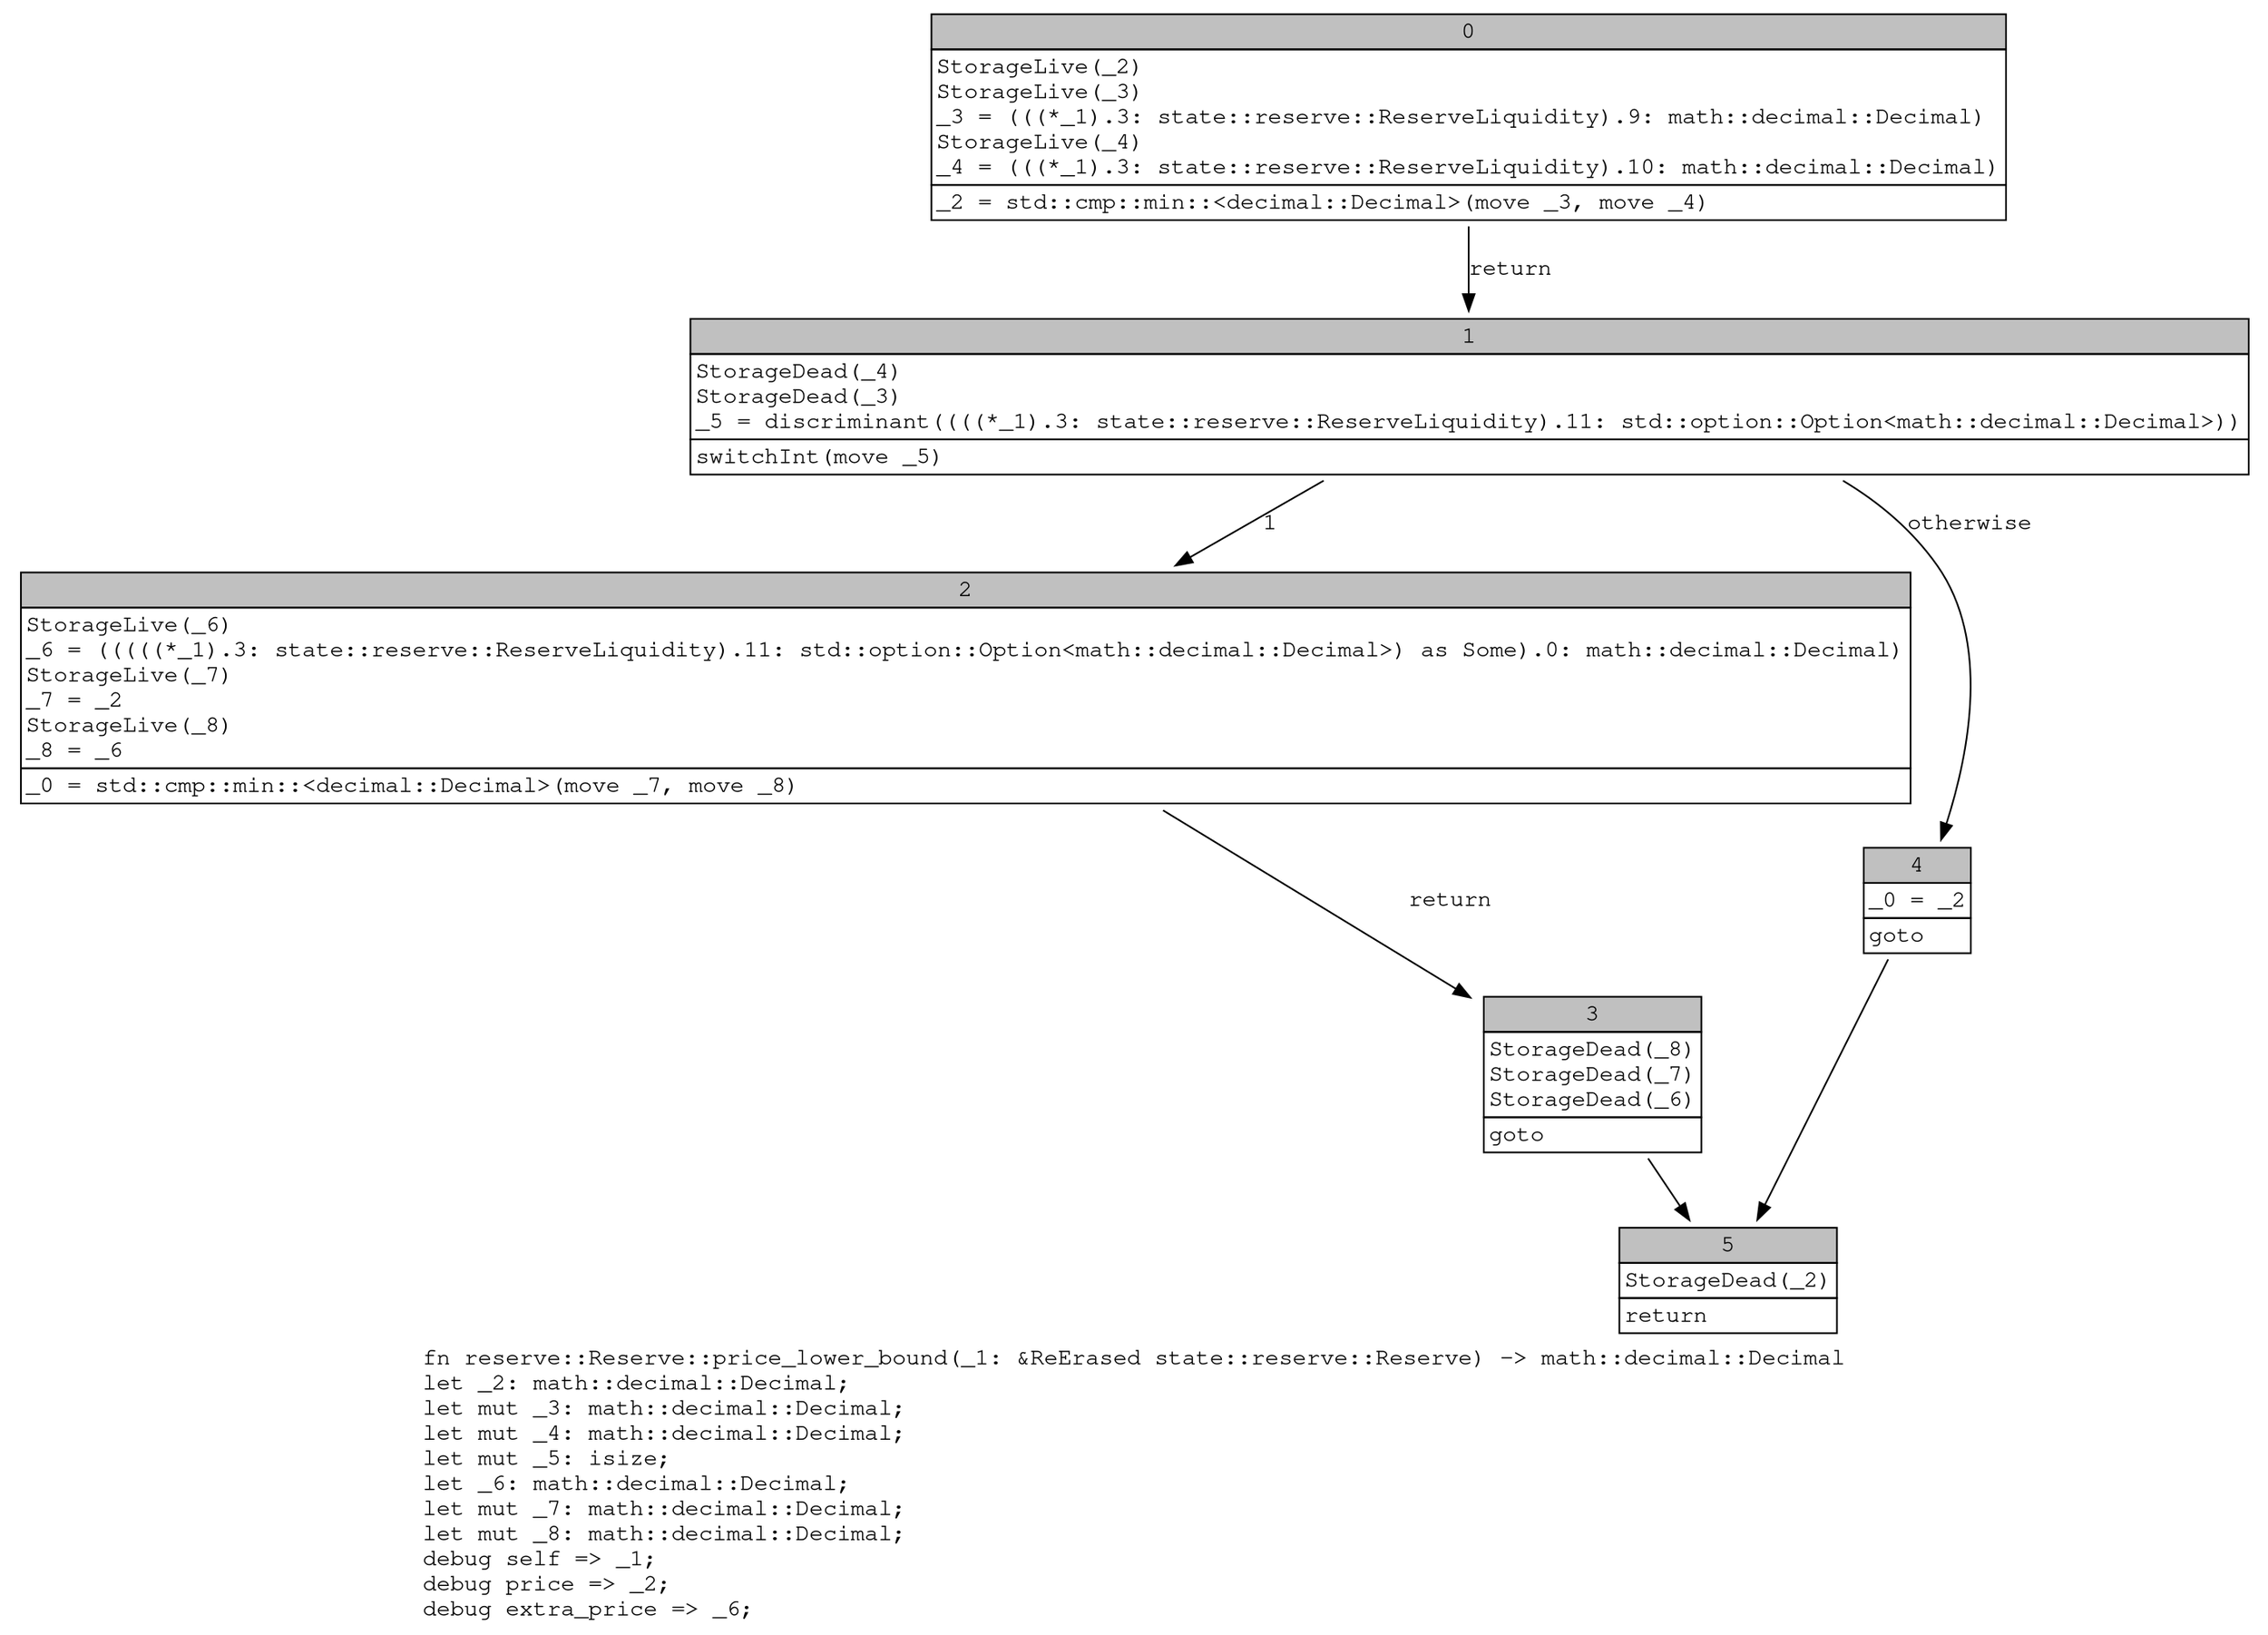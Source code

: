 digraph Mir_0_458 {
    graph [fontname="Courier, monospace"];
    node [fontname="Courier, monospace"];
    edge [fontname="Courier, monospace"];
    label=<fn reserve::Reserve::price_lower_bound(_1: &amp;ReErased state::reserve::Reserve) -&gt; math::decimal::Decimal<br align="left"/>let _2: math::decimal::Decimal;<br align="left"/>let mut _3: math::decimal::Decimal;<br align="left"/>let mut _4: math::decimal::Decimal;<br align="left"/>let mut _5: isize;<br align="left"/>let _6: math::decimal::Decimal;<br align="left"/>let mut _7: math::decimal::Decimal;<br align="left"/>let mut _8: math::decimal::Decimal;<br align="left"/>debug self =&gt; _1;<br align="left"/>debug price =&gt; _2;<br align="left"/>debug extra_price =&gt; _6;<br align="left"/>>;
    bb0__0_458 [shape="none", label=<<table border="0" cellborder="1" cellspacing="0"><tr><td bgcolor="gray" align="center" colspan="1">0</td></tr><tr><td align="left" balign="left">StorageLive(_2)<br/>StorageLive(_3)<br/>_3 = (((*_1).3: state::reserve::ReserveLiquidity).9: math::decimal::Decimal)<br/>StorageLive(_4)<br/>_4 = (((*_1).3: state::reserve::ReserveLiquidity).10: math::decimal::Decimal)<br/></td></tr><tr><td align="left">_2 = std::cmp::min::&lt;decimal::Decimal&gt;(move _3, move _4)</td></tr></table>>];
    bb1__0_458 [shape="none", label=<<table border="0" cellborder="1" cellspacing="0"><tr><td bgcolor="gray" align="center" colspan="1">1</td></tr><tr><td align="left" balign="left">StorageDead(_4)<br/>StorageDead(_3)<br/>_5 = discriminant((((*_1).3: state::reserve::ReserveLiquidity).11: std::option::Option&lt;math::decimal::Decimal&gt;))<br/></td></tr><tr><td align="left">switchInt(move _5)</td></tr></table>>];
    bb2__0_458 [shape="none", label=<<table border="0" cellborder="1" cellspacing="0"><tr><td bgcolor="gray" align="center" colspan="1">2</td></tr><tr><td align="left" balign="left">StorageLive(_6)<br/>_6 = (((((*_1).3: state::reserve::ReserveLiquidity).11: std::option::Option&lt;math::decimal::Decimal&gt;) as Some).0: math::decimal::Decimal)<br/>StorageLive(_7)<br/>_7 = _2<br/>StorageLive(_8)<br/>_8 = _6<br/></td></tr><tr><td align="left">_0 = std::cmp::min::&lt;decimal::Decimal&gt;(move _7, move _8)</td></tr></table>>];
    bb3__0_458 [shape="none", label=<<table border="0" cellborder="1" cellspacing="0"><tr><td bgcolor="gray" align="center" colspan="1">3</td></tr><tr><td align="left" balign="left">StorageDead(_8)<br/>StorageDead(_7)<br/>StorageDead(_6)<br/></td></tr><tr><td align="left">goto</td></tr></table>>];
    bb4__0_458 [shape="none", label=<<table border="0" cellborder="1" cellspacing="0"><tr><td bgcolor="gray" align="center" colspan="1">4</td></tr><tr><td align="left" balign="left">_0 = _2<br/></td></tr><tr><td align="left">goto</td></tr></table>>];
    bb5__0_458 [shape="none", label=<<table border="0" cellborder="1" cellspacing="0"><tr><td bgcolor="gray" align="center" colspan="1">5</td></tr><tr><td align="left" balign="left">StorageDead(_2)<br/></td></tr><tr><td align="left">return</td></tr></table>>];
    bb0__0_458 -> bb1__0_458 [label="return"];
    bb1__0_458 -> bb2__0_458 [label="1"];
    bb1__0_458 -> bb4__0_458 [label="otherwise"];
    bb2__0_458 -> bb3__0_458 [label="return"];
    bb3__0_458 -> bb5__0_458 [label=""];
    bb4__0_458 -> bb5__0_458 [label=""];
}
